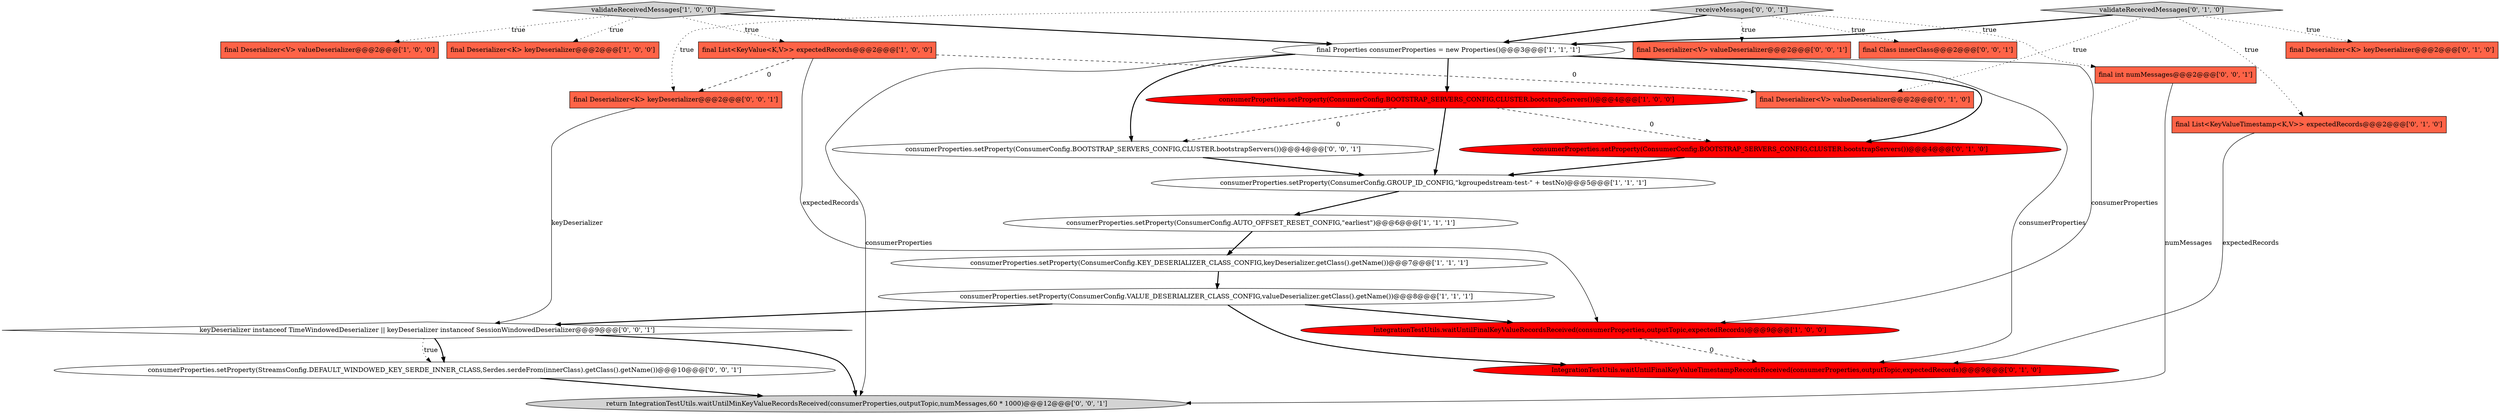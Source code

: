 digraph {
5 [style = filled, label = "final Deserializer<K> keyDeserializer@@@2@@@['1', '0', '0']", fillcolor = tomato, shape = box image = "AAA0AAABBB1BBB"];
23 [style = filled, label = "keyDeserializer instanceof TimeWindowedDeserializer || keyDeserializer instanceof SessionWindowedDeserializer@@@9@@@['0', '0', '1']", fillcolor = white, shape = diamond image = "AAA0AAABBB3BBB"];
8 [style = filled, label = "IntegrationTestUtils.waitUntilFinalKeyValueRecordsReceived(consumerProperties,outputTopic,expectedRecords)@@@9@@@['1', '0', '0']", fillcolor = red, shape = ellipse image = "AAA1AAABBB1BBB"];
17 [style = filled, label = "receiveMessages['0', '0', '1']", fillcolor = lightgray, shape = diamond image = "AAA0AAABBB3BBB"];
16 [style = filled, label = "final Deserializer<V> valueDeserializer@@@2@@@['0', '1', '0']", fillcolor = tomato, shape = box image = "AAA1AAABBB2BBB"];
1 [style = filled, label = "consumerProperties.setProperty(ConsumerConfig.AUTO_OFFSET_RESET_CONFIG,\"earliest\")@@@6@@@['1', '1', '1']", fillcolor = white, shape = ellipse image = "AAA0AAABBB1BBB"];
6 [style = filled, label = "consumerProperties.setProperty(ConsumerConfig.BOOTSTRAP_SERVERS_CONFIG,CLUSTER.bootstrapServers())@@@4@@@['1', '0', '0']", fillcolor = red, shape = ellipse image = "AAA1AAABBB1BBB"];
18 [style = filled, label = "final Class innerClass@@@2@@@['0', '0', '1']", fillcolor = tomato, shape = box image = "AAA0AAABBB3BBB"];
25 [style = filled, label = "consumerProperties.setProperty(ConsumerConfig.BOOTSTRAP_SERVERS_CONFIG,CLUSTER.bootstrapServers())@@@4@@@['0', '0', '1']", fillcolor = white, shape = ellipse image = "AAA0AAABBB3BBB"];
19 [style = filled, label = "final int numMessages@@@2@@@['0', '0', '1']", fillcolor = tomato, shape = box image = "AAA0AAABBB3BBB"];
22 [style = filled, label = "return IntegrationTestUtils.waitUntilMinKeyValueRecordsReceived(consumerProperties,outputTopic,numMessages,60 * 1000)@@@12@@@['0', '0', '1']", fillcolor = lightgray, shape = ellipse image = "AAA0AAABBB3BBB"];
24 [style = filled, label = "final Deserializer<K> keyDeserializer@@@2@@@['0', '0', '1']", fillcolor = tomato, shape = box image = "AAA0AAABBB3BBB"];
0 [style = filled, label = "consumerProperties.setProperty(ConsumerConfig.KEY_DESERIALIZER_CLASS_CONFIG,keyDeserializer.getClass().getName())@@@7@@@['1', '1', '1']", fillcolor = white, shape = ellipse image = "AAA0AAABBB1BBB"];
20 [style = filled, label = "consumerProperties.setProperty(StreamsConfig.DEFAULT_WINDOWED_KEY_SERDE_INNER_CLASS,Serdes.serdeFrom(innerClass).getClass().getName())@@@10@@@['0', '0', '1']", fillcolor = white, shape = ellipse image = "AAA0AAABBB3BBB"];
12 [style = filled, label = "final Deserializer<K> keyDeserializer@@@2@@@['0', '1', '0']", fillcolor = tomato, shape = box image = "AAA0AAABBB2BBB"];
21 [style = filled, label = "final Deserializer<V> valueDeserializer@@@2@@@['0', '0', '1']", fillcolor = tomato, shape = box image = "AAA0AAABBB3BBB"];
14 [style = filled, label = "consumerProperties.setProperty(ConsumerConfig.BOOTSTRAP_SERVERS_CONFIG,CLUSTER.bootstrapServers())@@@4@@@['0', '1', '0']", fillcolor = red, shape = ellipse image = "AAA1AAABBB2BBB"];
9 [style = filled, label = "consumerProperties.setProperty(ConsumerConfig.VALUE_DESERIALIZER_CLASS_CONFIG,valueDeserializer.getClass().getName())@@@8@@@['1', '1', '1']", fillcolor = white, shape = ellipse image = "AAA0AAABBB1BBB"];
15 [style = filled, label = "final List<KeyValueTimestamp<K,V>> expectedRecords@@@2@@@['0', '1', '0']", fillcolor = tomato, shape = box image = "AAA0AAABBB2BBB"];
4 [style = filled, label = "consumerProperties.setProperty(ConsumerConfig.GROUP_ID_CONFIG,\"kgroupedstream-test-\" + testNo)@@@5@@@['1', '1', '1']", fillcolor = white, shape = ellipse image = "AAA0AAABBB1BBB"];
10 [style = filled, label = "final List<KeyValue<K,V>> expectedRecords@@@2@@@['1', '0', '0']", fillcolor = tomato, shape = box image = "AAA1AAABBB1BBB"];
13 [style = filled, label = "validateReceivedMessages['0', '1', '0']", fillcolor = lightgray, shape = diamond image = "AAA0AAABBB2BBB"];
3 [style = filled, label = "final Properties consumerProperties = new Properties()@@@3@@@['1', '1', '1']", fillcolor = white, shape = ellipse image = "AAA0AAABBB1BBB"];
7 [style = filled, label = "final Deserializer<V> valueDeserializer@@@2@@@['1', '0', '0']", fillcolor = tomato, shape = box image = "AAA0AAABBB1BBB"];
11 [style = filled, label = "IntegrationTestUtils.waitUntilFinalKeyValueTimestampRecordsReceived(consumerProperties,outputTopic,expectedRecords)@@@9@@@['0', '1', '0']", fillcolor = red, shape = ellipse image = "AAA1AAABBB2BBB"];
2 [style = filled, label = "validateReceivedMessages['1', '0', '0']", fillcolor = lightgray, shape = diamond image = "AAA0AAABBB1BBB"];
13->16 [style = dotted, label="true"];
0->9 [style = bold, label=""];
23->20 [style = bold, label=""];
9->11 [style = bold, label=""];
17->18 [style = dotted, label="true"];
13->12 [style = dotted, label="true"];
3->25 [style = bold, label=""];
2->3 [style = bold, label=""];
3->14 [style = bold, label=""];
3->8 [style = solid, label="consumerProperties"];
25->4 [style = bold, label=""];
3->6 [style = bold, label=""];
10->8 [style = solid, label="expectedRecords"];
1->0 [style = bold, label=""];
6->14 [style = dashed, label="0"];
15->11 [style = solid, label="expectedRecords"];
9->8 [style = bold, label=""];
24->23 [style = solid, label="keyDeserializer"];
20->22 [style = bold, label=""];
9->23 [style = bold, label=""];
6->4 [style = bold, label=""];
23->20 [style = dotted, label="true"];
23->22 [style = bold, label=""];
13->3 [style = bold, label=""];
6->25 [style = dashed, label="0"];
2->7 [style = dotted, label="true"];
3->11 [style = solid, label="consumerProperties"];
17->19 [style = dotted, label="true"];
17->3 [style = bold, label=""];
13->15 [style = dotted, label="true"];
4->1 [style = bold, label=""];
10->16 [style = dashed, label="0"];
8->11 [style = dashed, label="0"];
2->5 [style = dotted, label="true"];
19->22 [style = solid, label="numMessages"];
17->21 [style = dotted, label="true"];
3->22 [style = solid, label="consumerProperties"];
10->24 [style = dashed, label="0"];
17->24 [style = dotted, label="true"];
2->10 [style = dotted, label="true"];
14->4 [style = bold, label=""];
}
